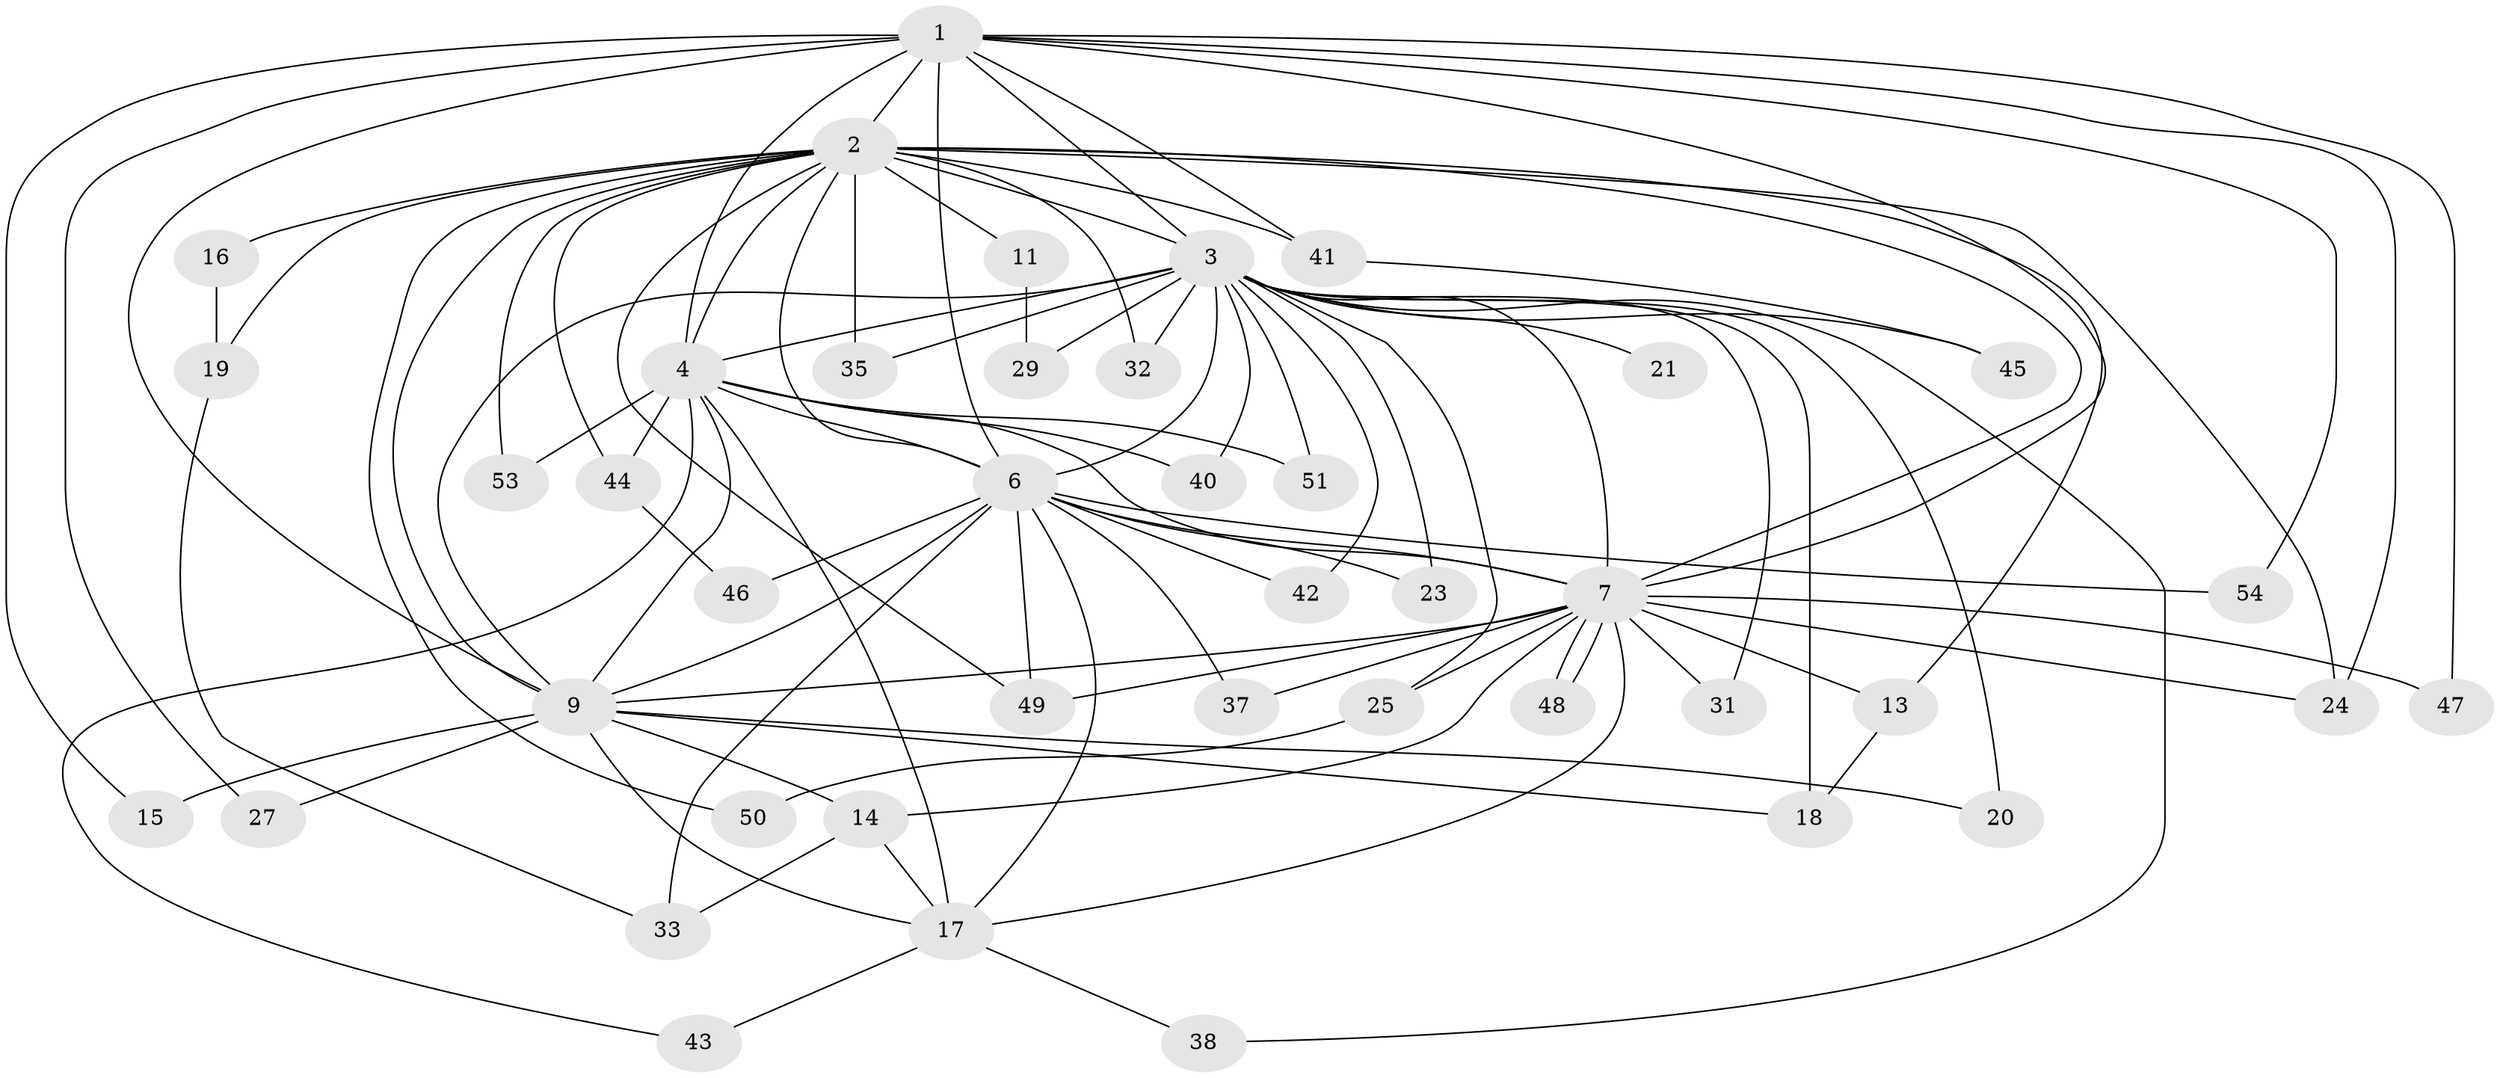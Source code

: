 // original degree distribution, {11: 0.017857142857142856, 13: 0.03571428571428571, 19: 0.03571428571428571, 15: 0.03571428571428571, 20: 0.017857142857142856, 22: 0.017857142857142856, 16: 0.017857142857142856, 3: 0.25, 2: 0.5357142857142857, 5: 0.017857142857142856, 4: 0.017857142857142856}
// Generated by graph-tools (version 1.1) at 2025/41/03/06/25 10:41:43]
// undirected, 42 vertices, 95 edges
graph export_dot {
graph [start="1"]
  node [color=gray90,style=filled];
  1 [super="+5"];
  2 [super="+8"];
  3 [super="+10"];
  4 [super="+36"];
  6 [super="+56"];
  7 [super="+12"];
  9 [super="+26"];
  11;
  13;
  14 [super="+30"];
  15;
  16;
  17 [super="+28"];
  18 [super="+22"];
  19 [super="+39"];
  20;
  21;
  23 [super="+34"];
  24 [super="+52"];
  25;
  27;
  29;
  31;
  32;
  33;
  35;
  37;
  38;
  40;
  41;
  42;
  43;
  44;
  45;
  46;
  47;
  48;
  49 [super="+55"];
  50;
  51;
  53;
  54;
  1 -- 2 [weight=4];
  1 -- 3 [weight=4];
  1 -- 4 [weight=2];
  1 -- 6 [weight=2];
  1 -- 7 [weight=2];
  1 -- 9 [weight=2];
  1 -- 41;
  1 -- 47;
  1 -- 15;
  1 -- 54;
  1 -- 24;
  1 -- 27;
  2 -- 3 [weight=4];
  2 -- 4 [weight=2];
  2 -- 6 [weight=2];
  2 -- 7 [weight=2];
  2 -- 9 [weight=2];
  2 -- 13;
  2 -- 16 [weight=2];
  2 -- 49;
  2 -- 53;
  2 -- 11;
  2 -- 19;
  2 -- 32;
  2 -- 35;
  2 -- 41;
  2 -- 44;
  2 -- 50;
  2 -- 24;
  3 -- 4 [weight=2];
  3 -- 6 [weight=2];
  3 -- 7 [weight=2];
  3 -- 9 [weight=2];
  3 -- 18;
  3 -- 20;
  3 -- 23 [weight=2];
  3 -- 25;
  3 -- 31;
  3 -- 38;
  3 -- 40;
  3 -- 45;
  3 -- 51;
  3 -- 32;
  3 -- 35;
  3 -- 42;
  3 -- 21;
  3 -- 29;
  4 -- 6;
  4 -- 7;
  4 -- 9;
  4 -- 40;
  4 -- 43;
  4 -- 44;
  4 -- 51;
  4 -- 53;
  4 -- 17;
  6 -- 7;
  6 -- 9 [weight=2];
  6 -- 17;
  6 -- 23;
  6 -- 33;
  6 -- 37;
  6 -- 42;
  6 -- 46;
  6 -- 54;
  6 -- 49;
  7 -- 9;
  7 -- 13;
  7 -- 14;
  7 -- 17;
  7 -- 24;
  7 -- 25;
  7 -- 31;
  7 -- 37;
  7 -- 47;
  7 -- 48;
  7 -- 48;
  7 -- 49;
  9 -- 14;
  9 -- 15;
  9 -- 18;
  9 -- 20;
  9 -- 27;
  9 -- 17;
  11 -- 29;
  13 -- 18;
  14 -- 17;
  14 -- 33;
  16 -- 19;
  17 -- 38;
  17 -- 43;
  19 -- 33;
  25 -- 50;
  41 -- 45;
  44 -- 46;
}

